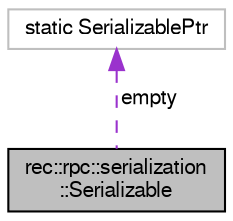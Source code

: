 digraph "rec::rpc::serialization::Serializable"
{
  edge [fontname="FreeSans",fontsize="10",labelfontname="FreeSans",labelfontsize="10"];
  node [fontname="FreeSans",fontsize="10",shape=record];
  Node1 [label="rec::rpc::serialization\l::Serializable",height=0.2,width=0.4,color="black", fillcolor="grey75", style="filled", fontcolor="black"];
  Node2 -> Node1 [dir="back",color="darkorchid3",fontsize="10",style="dashed",label=" empty" ,fontname="FreeSans"];
  Node2 [label="static SerializablePtr",height=0.2,width=0.4,color="grey75", fillcolor="white", style="filled"];
}
